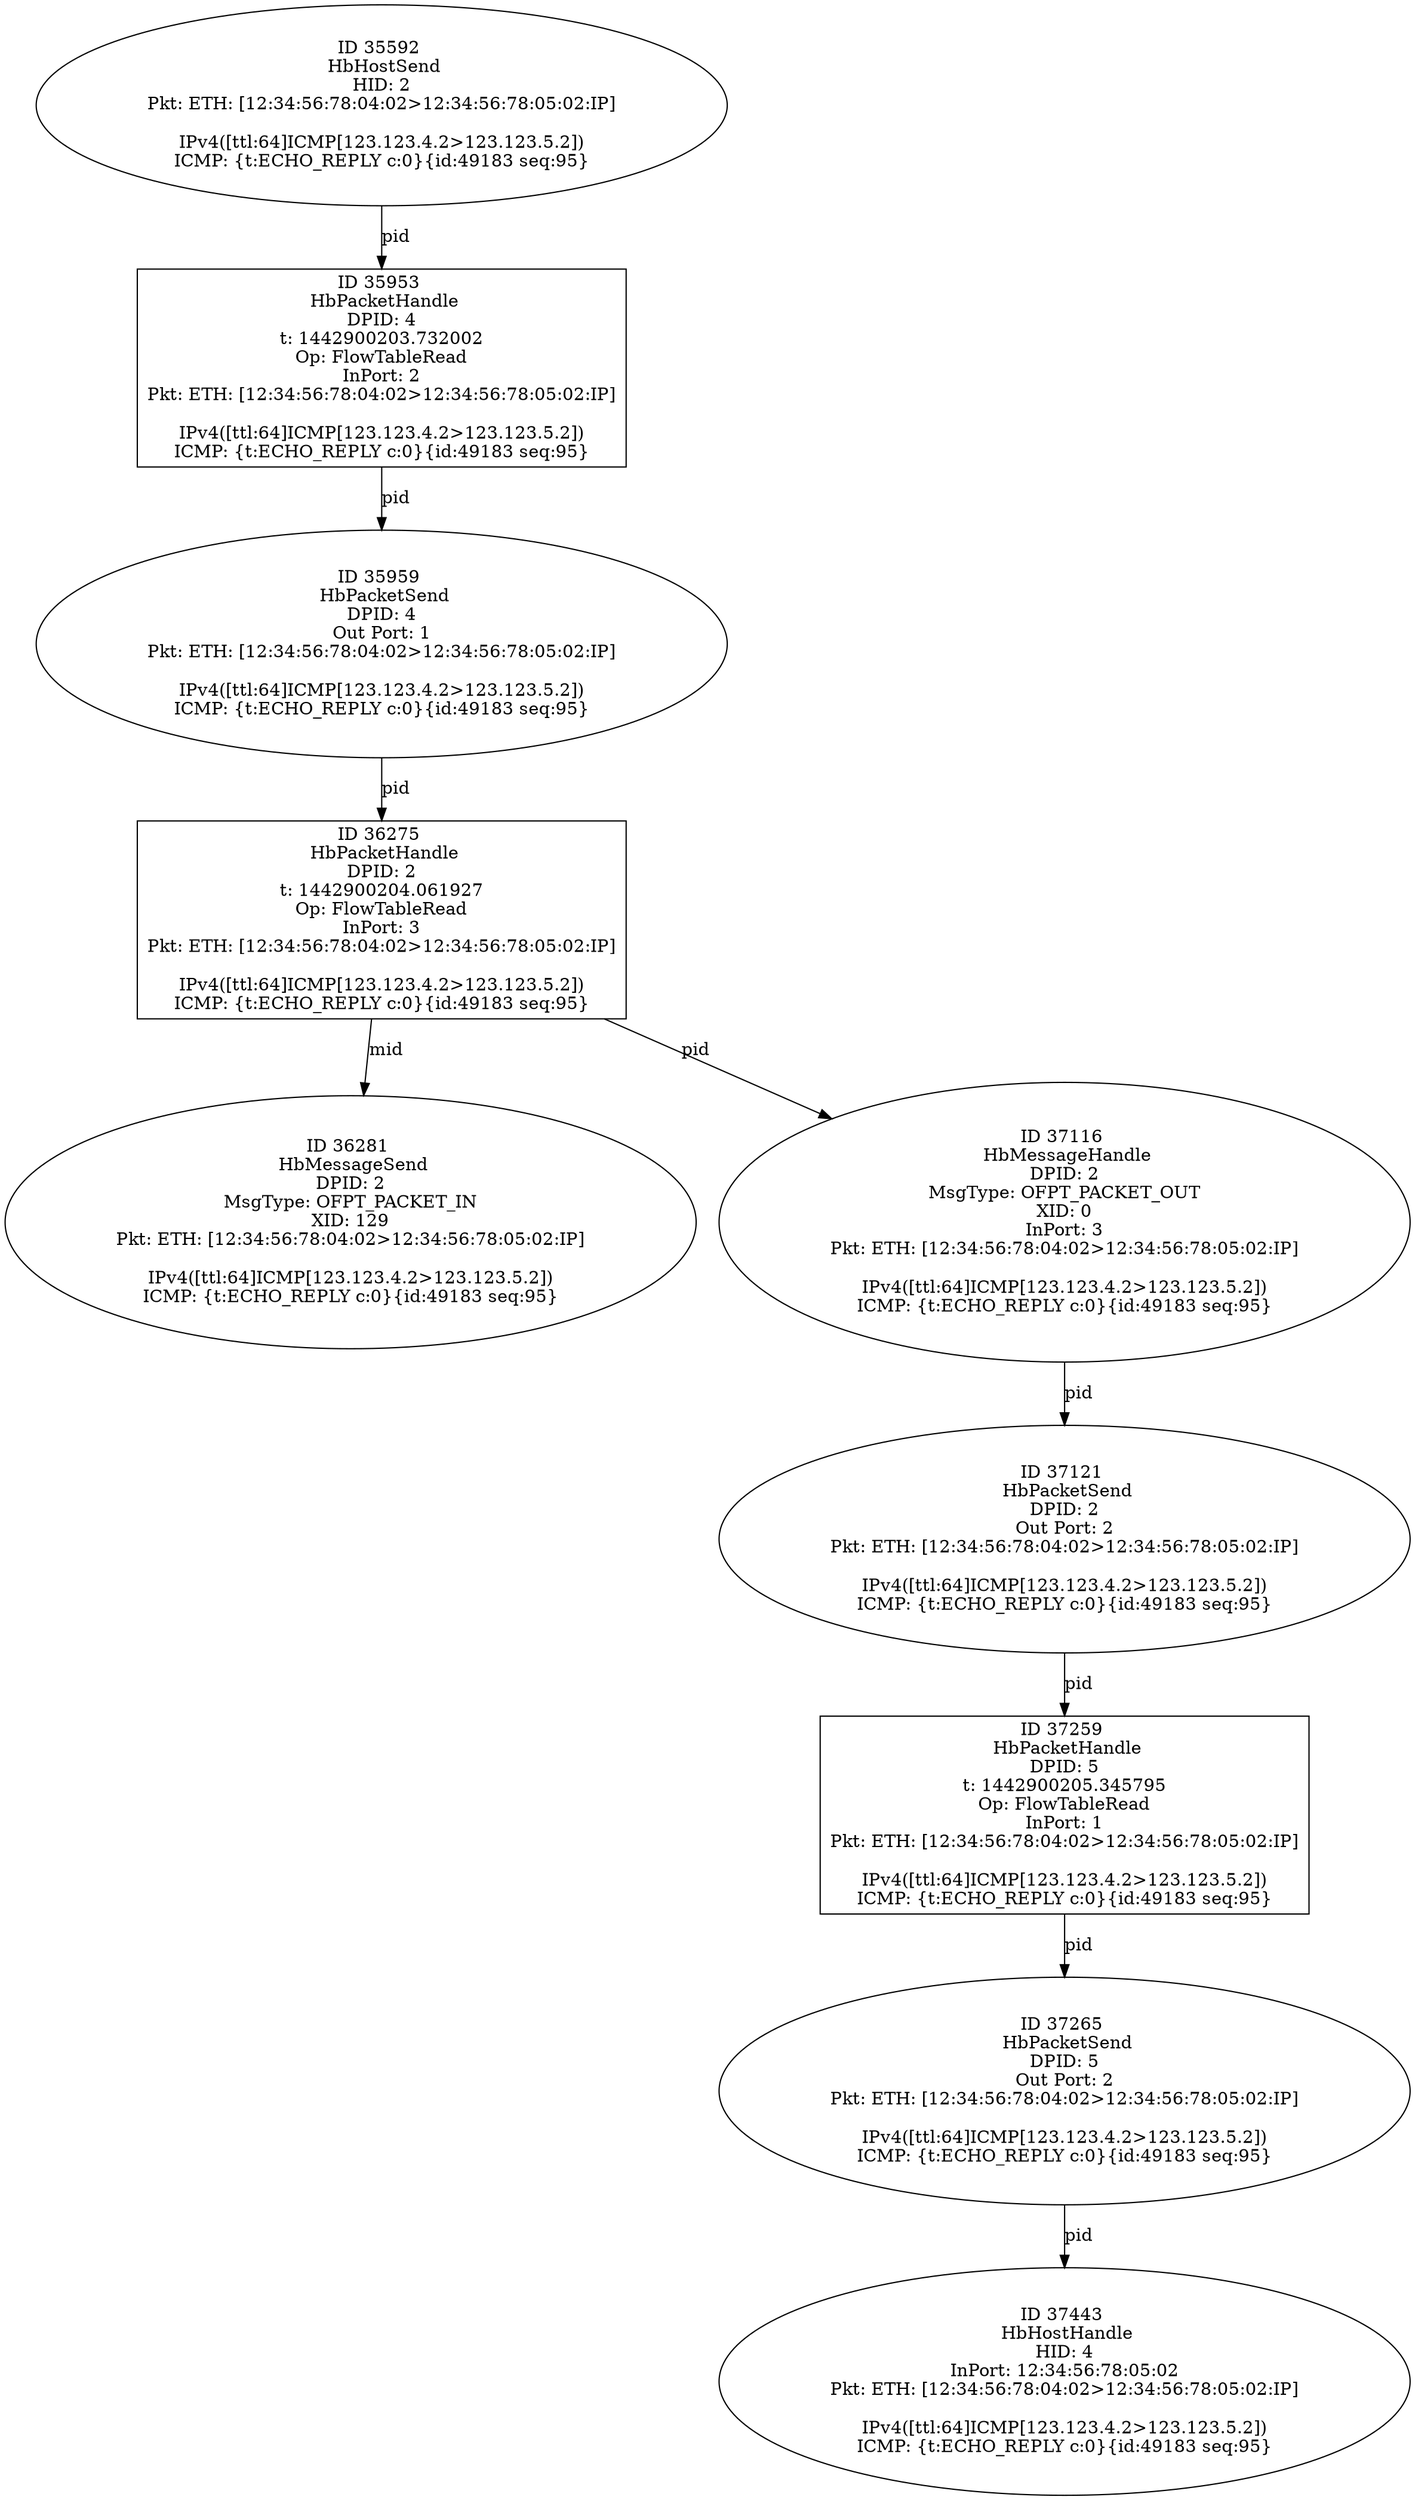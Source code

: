 strict digraph G {
37121 [shape=oval, event=<hb_events.HbPacketSend object at 0x10f96b650>, label="ID 37121 
 HbPacketSend
DPID: 2
Out Port: 2
Pkt: ETH: [12:34:56:78:04:02>12:34:56:78:05:02:IP]

IPv4([ttl:64]ICMP[123.123.4.2>123.123.5.2])
ICMP: {t:ECHO_REPLY c:0}{id:49183 seq:95}"];
37443 [shape=oval, event=<hb_events.HbHostHandle object at 0x10fb9d950>, label="ID 37443 
 HbHostHandle
HID: 4
InPort: 12:34:56:78:05:02
Pkt: ETH: [12:34:56:78:04:02>12:34:56:78:05:02:IP]

IPv4([ttl:64]ICMP[123.123.4.2>123.123.5.2])
ICMP: {t:ECHO_REPLY c:0}{id:49183 seq:95}"];
37265 [shape=oval, event=<hb_events.HbPacketSend object at 0x10fa629d0>, label="ID 37265 
 HbPacketSend
DPID: 5
Out Port: 2
Pkt: ETH: [12:34:56:78:04:02>12:34:56:78:05:02:IP]

IPv4([ttl:64]ICMP[123.123.4.2>123.123.5.2])
ICMP: {t:ECHO_REPLY c:0}{id:49183 seq:95}"];
35592 [shape=oval, event=<hb_events.HbHostSend object at 0x10f250c50>, label="ID 35592 
 HbHostSend
HID: 2
Pkt: ETH: [12:34:56:78:04:02>12:34:56:78:05:02:IP]

IPv4([ttl:64]ICMP[123.123.4.2>123.123.5.2])
ICMP: {t:ECHO_REPLY c:0}{id:49183 seq:95}"];
37259 [shape=box, event=<hb_events.HbPacketHandle object at 0x10fa931d0>, label="ID 37259 
 HbPacketHandle
DPID: 5
t: 1442900205.345795
Op: FlowTableRead
InPort: 1
Pkt: ETH: [12:34:56:78:04:02>12:34:56:78:05:02:IP]

IPv4([ttl:64]ICMP[123.123.4.2>123.123.5.2])
ICMP: {t:ECHO_REPLY c:0}{id:49183 seq:95}"];
35953 [shape=box, event=<hb_events.HbPacketHandle object at 0x10f3da550>, label="ID 35953 
 HbPacketHandle
DPID: 4
t: 1442900203.732002
Op: FlowTableRead
InPort: 2
Pkt: ETH: [12:34:56:78:04:02>12:34:56:78:05:02:IP]

IPv4([ttl:64]ICMP[123.123.4.2>123.123.5.2])
ICMP: {t:ECHO_REPLY c:0}{id:49183 seq:95}"];
36275 [shape=box, event=<hb_events.HbPacketHandle object at 0x10f532f50>, label="ID 36275 
 HbPacketHandle
DPID: 2
t: 1442900204.061927
Op: FlowTableRead
InPort: 3
Pkt: ETH: [12:34:56:78:04:02>12:34:56:78:05:02:IP]

IPv4([ttl:64]ICMP[123.123.4.2>123.123.5.2])
ICMP: {t:ECHO_REPLY c:0}{id:49183 seq:95}"];
35959 [shape=oval, event=<hb_events.HbPacketSend object at 0x10f3e2d10>, label="ID 35959 
 HbPacketSend
DPID: 4
Out Port: 1
Pkt: ETH: [12:34:56:78:04:02>12:34:56:78:05:02:IP]

IPv4([ttl:64]ICMP[123.123.4.2>123.123.5.2])
ICMP: {t:ECHO_REPLY c:0}{id:49183 seq:95}"];
36281 [shape=oval, event=<hb_events.HbMessageSend object at 0x10f538550>, label="ID 36281 
 HbMessageSend
DPID: 2
MsgType: OFPT_PACKET_IN
XID: 129
Pkt: ETH: [12:34:56:78:04:02>12:34:56:78:05:02:IP]

IPv4([ttl:64]ICMP[123.123.4.2>123.123.5.2])
ICMP: {t:ECHO_REPLY c:0}{id:49183 seq:95}"];
37116 [shape=oval, event=<hb_events.HbMessageHandle object at 0x10f96b150>, label="ID 37116 
 HbMessageHandle
DPID: 2
MsgType: OFPT_PACKET_OUT
XID: 0
InPort: 3
Pkt: ETH: [12:34:56:78:04:02>12:34:56:78:05:02:IP]

IPv4([ttl:64]ICMP[123.123.4.2>123.123.5.2])
ICMP: {t:ECHO_REPLY c:0}{id:49183 seq:95}"];
37121 -> 37259  [rel=pid, label=pid];
37265 -> 37443  [rel=pid, label=pid];
35592 -> 35953  [rel=pid, label=pid];
37259 -> 37265  [rel=pid, label=pid];
35953 -> 35959  [rel=pid, label=pid];
36275 -> 36281  [rel=mid, label=mid];
36275 -> 37116  [rel=pid, label=pid];
35959 -> 36275  [rel=pid, label=pid];
37116 -> 37121  [rel=pid, label=pid];
}
